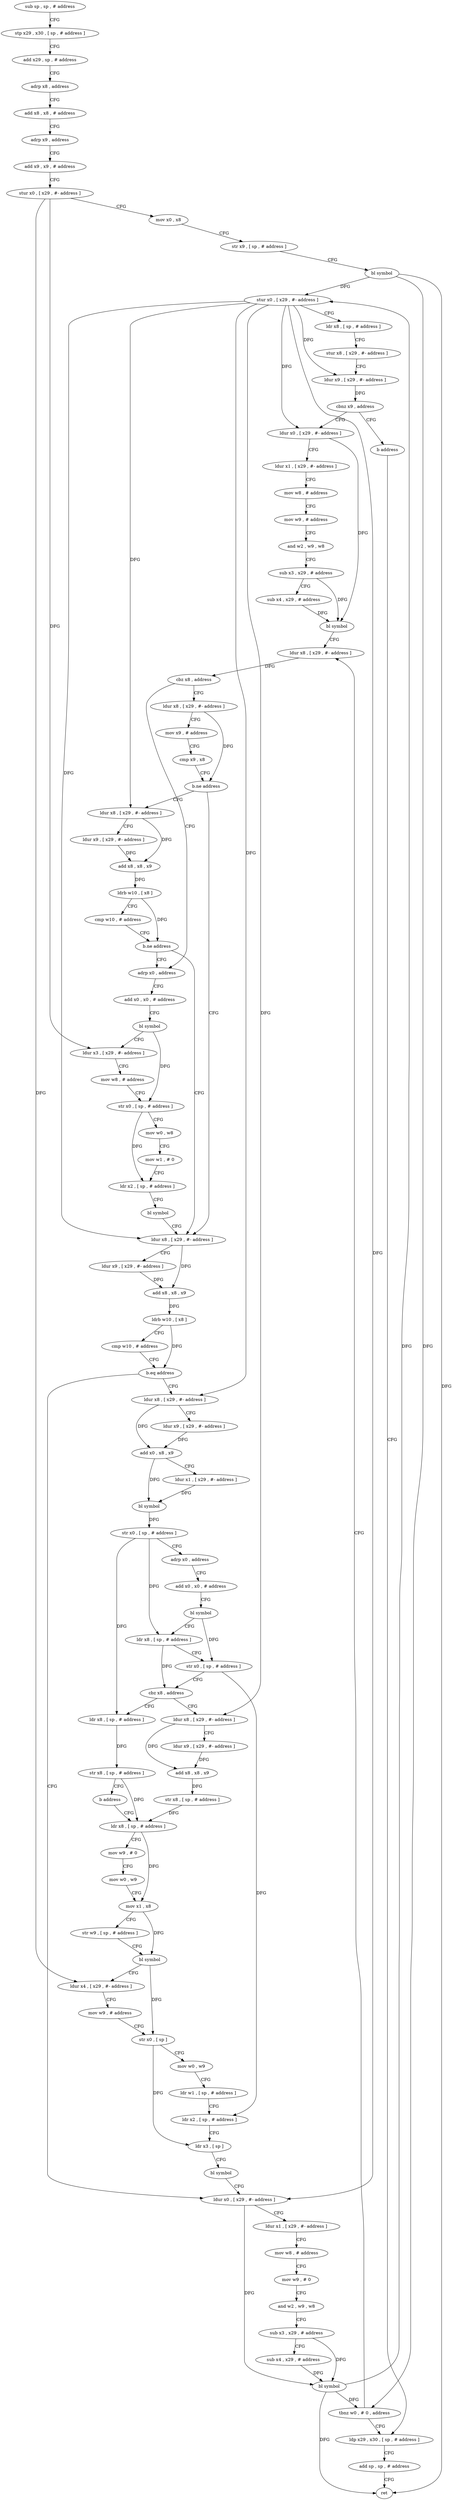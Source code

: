 digraph "func" {
"4287832" [label = "sub sp , sp , # address" ]
"4287836" [label = "stp x29 , x30 , [ sp , # address ]" ]
"4287840" [label = "add x29 , sp , # address" ]
"4287844" [label = "adrp x8 , address" ]
"4287848" [label = "add x8 , x8 , # address" ]
"4287852" [label = "adrp x9 , address" ]
"4287856" [label = "add x9 , x9 , # address" ]
"4287860" [label = "stur x0 , [ x29 , #- address ]" ]
"4287864" [label = "mov x0 , x8" ]
"4287868" [label = "str x9 , [ sp , # address ]" ]
"4287872" [label = "bl symbol" ]
"4287876" [label = "stur x0 , [ x29 , #- address ]" ]
"4287880" [label = "ldr x8 , [ sp , # address ]" ]
"4287884" [label = "stur x8 , [ x29 , #- address ]" ]
"4287888" [label = "ldur x9 , [ x29 , #- address ]" ]
"4287892" [label = "cbnz x9 , address" ]
"4287900" [label = "ldur x0 , [ x29 , #- address ]" ]
"4287896" [label = "b address" ]
"4287904" [label = "ldur x1 , [ x29 , #- address ]" ]
"4287908" [label = "mov w8 , # address" ]
"4287912" [label = "mov w9 , # address" ]
"4287916" [label = "and w2 , w9 , w8" ]
"4287920" [label = "sub x3 , x29 , # address" ]
"4287924" [label = "sub x4 , x29 , # address" ]
"4287928" [label = "bl symbol" ]
"4287932" [label = "ldur x8 , [ x29 , #- address ]" ]
"4288212" [label = "ldp x29 , x30 , [ sp , # address ]" ]
"4287980" [label = "adrp x0 , address" ]
"4287984" [label = "add x0 , x0 , # address" ]
"4287988" [label = "bl symbol" ]
"4287992" [label = "ldur x3 , [ x29 , #- address ]" ]
"4287996" [label = "mov w8 , # address" ]
"4288000" [label = "str x0 , [ sp , # address ]" ]
"4288004" [label = "mov w0 , w8" ]
"4288008" [label = "mov w1 , # 0" ]
"4288012" [label = "ldr x2 , [ sp , # address ]" ]
"4288016" [label = "bl symbol" ]
"4288020" [label = "ldur x8 , [ x29 , #- address ]" ]
"4287940" [label = "ldur x8 , [ x29 , #- address ]" ]
"4287944" [label = "mov x9 , # address" ]
"4287948" [label = "cmp x9 , x8" ]
"4287952" [label = "b.ne address" ]
"4287956" [label = "ldur x8 , [ x29 , #- address ]" ]
"4288216" [label = "add sp , sp , # address" ]
"4288220" [label = "ret" ]
"4288176" [label = "ldur x0 , [ x29 , #- address ]" ]
"4288180" [label = "ldur x1 , [ x29 , #- address ]" ]
"4288184" [label = "mov w8 , # address" ]
"4288188" [label = "mov w9 , # 0" ]
"4288192" [label = "and w2 , w9 , w8" ]
"4288196" [label = "sub x3 , x29 , # address" ]
"4288200" [label = "sub x4 , x29 , # address" ]
"4288204" [label = "bl symbol" ]
"4288208" [label = "tbnz w0 , # 0 , address" ]
"4288044" [label = "ldur x8 , [ x29 , #- address ]" ]
"4288048" [label = "ldur x9 , [ x29 , #- address ]" ]
"4288052" [label = "add x0 , x8 , x9" ]
"4288056" [label = "ldur x1 , [ x29 , #- address ]" ]
"4288060" [label = "bl symbol" ]
"4288064" [label = "str x0 , [ sp , # address ]" ]
"4288068" [label = "adrp x0 , address" ]
"4288072" [label = "add x0 , x0 , # address" ]
"4288076" [label = "bl symbol" ]
"4288080" [label = "ldr x8 , [ sp , # address ]" ]
"4288084" [label = "str x0 , [ sp , # address ]" ]
"4288088" [label = "cbz x8 , address" ]
"4288104" [label = "ldur x8 , [ x29 , #- address ]" ]
"4288092" [label = "ldr x8 , [ sp , # address ]" ]
"4288024" [label = "ldur x9 , [ x29 , #- address ]" ]
"4288028" [label = "add x8 , x8 , x9" ]
"4288032" [label = "ldrb w10 , [ x8 ]" ]
"4288036" [label = "cmp w10 , # address" ]
"4288040" [label = "b.eq address" ]
"4287960" [label = "ldur x9 , [ x29 , #- address ]" ]
"4287964" [label = "add x8 , x8 , x9" ]
"4287968" [label = "ldrb w10 , [ x8 ]" ]
"4287972" [label = "cmp w10 , # address" ]
"4287976" [label = "b.ne address" ]
"4287936" [label = "cbz x8 , address" ]
"4288108" [label = "ldur x9 , [ x29 , #- address ]" ]
"4288112" [label = "add x8 , x8 , x9" ]
"4288116" [label = "str x8 , [ sp , # address ]" ]
"4288120" [label = "ldr x8 , [ sp , # address ]" ]
"4288096" [label = "str x8 , [ sp , # address ]" ]
"4288100" [label = "b address" ]
"4288124" [label = "mov w9 , # 0" ]
"4288128" [label = "mov w0 , w9" ]
"4288132" [label = "mov x1 , x8" ]
"4288136" [label = "str w9 , [ sp , # address ]" ]
"4288140" [label = "bl symbol" ]
"4288144" [label = "ldur x4 , [ x29 , #- address ]" ]
"4288148" [label = "mov w9 , # address" ]
"4288152" [label = "str x0 , [ sp ]" ]
"4288156" [label = "mov w0 , w9" ]
"4288160" [label = "ldr w1 , [ sp , # address ]" ]
"4288164" [label = "ldr x2 , [ sp , # address ]" ]
"4288168" [label = "ldr x3 , [ sp ]" ]
"4288172" [label = "bl symbol" ]
"4287832" -> "4287836" [ label = "CFG" ]
"4287836" -> "4287840" [ label = "CFG" ]
"4287840" -> "4287844" [ label = "CFG" ]
"4287844" -> "4287848" [ label = "CFG" ]
"4287848" -> "4287852" [ label = "CFG" ]
"4287852" -> "4287856" [ label = "CFG" ]
"4287856" -> "4287860" [ label = "CFG" ]
"4287860" -> "4287864" [ label = "CFG" ]
"4287860" -> "4287992" [ label = "DFG" ]
"4287860" -> "4288144" [ label = "DFG" ]
"4287864" -> "4287868" [ label = "CFG" ]
"4287868" -> "4287872" [ label = "CFG" ]
"4287872" -> "4287876" [ label = "DFG" ]
"4287872" -> "4288220" [ label = "DFG" ]
"4287872" -> "4288208" [ label = "DFG" ]
"4287876" -> "4287880" [ label = "CFG" ]
"4287876" -> "4287888" [ label = "DFG" ]
"4287876" -> "4287900" [ label = "DFG" ]
"4287876" -> "4288020" [ label = "DFG" ]
"4287876" -> "4287956" [ label = "DFG" ]
"4287876" -> "4288176" [ label = "DFG" ]
"4287876" -> "4288044" [ label = "DFG" ]
"4287876" -> "4288104" [ label = "DFG" ]
"4287880" -> "4287884" [ label = "CFG" ]
"4287884" -> "4287888" [ label = "CFG" ]
"4287888" -> "4287892" [ label = "DFG" ]
"4287892" -> "4287900" [ label = "CFG" ]
"4287892" -> "4287896" [ label = "CFG" ]
"4287900" -> "4287904" [ label = "CFG" ]
"4287900" -> "4287928" [ label = "DFG" ]
"4287896" -> "4288212" [ label = "CFG" ]
"4287904" -> "4287908" [ label = "CFG" ]
"4287908" -> "4287912" [ label = "CFG" ]
"4287912" -> "4287916" [ label = "CFG" ]
"4287916" -> "4287920" [ label = "CFG" ]
"4287920" -> "4287924" [ label = "CFG" ]
"4287920" -> "4287928" [ label = "DFG" ]
"4287924" -> "4287928" [ label = "DFG" ]
"4287928" -> "4287932" [ label = "CFG" ]
"4287932" -> "4287936" [ label = "DFG" ]
"4288212" -> "4288216" [ label = "CFG" ]
"4287980" -> "4287984" [ label = "CFG" ]
"4287984" -> "4287988" [ label = "CFG" ]
"4287988" -> "4287992" [ label = "CFG" ]
"4287988" -> "4288000" [ label = "DFG" ]
"4287992" -> "4287996" [ label = "CFG" ]
"4287996" -> "4288000" [ label = "CFG" ]
"4288000" -> "4288004" [ label = "CFG" ]
"4288000" -> "4288012" [ label = "DFG" ]
"4288004" -> "4288008" [ label = "CFG" ]
"4288008" -> "4288012" [ label = "CFG" ]
"4288012" -> "4288016" [ label = "CFG" ]
"4288016" -> "4288020" [ label = "CFG" ]
"4288020" -> "4288024" [ label = "CFG" ]
"4288020" -> "4288028" [ label = "DFG" ]
"4287940" -> "4287944" [ label = "CFG" ]
"4287940" -> "4287952" [ label = "DFG" ]
"4287944" -> "4287948" [ label = "CFG" ]
"4287948" -> "4287952" [ label = "CFG" ]
"4287952" -> "4288020" [ label = "CFG" ]
"4287952" -> "4287956" [ label = "CFG" ]
"4287956" -> "4287960" [ label = "CFG" ]
"4287956" -> "4287964" [ label = "DFG" ]
"4288216" -> "4288220" [ label = "CFG" ]
"4288176" -> "4288180" [ label = "CFG" ]
"4288176" -> "4288204" [ label = "DFG" ]
"4288180" -> "4288184" [ label = "CFG" ]
"4288184" -> "4288188" [ label = "CFG" ]
"4288188" -> "4288192" [ label = "CFG" ]
"4288192" -> "4288196" [ label = "CFG" ]
"4288196" -> "4288200" [ label = "CFG" ]
"4288196" -> "4288204" [ label = "DFG" ]
"4288200" -> "4288204" [ label = "DFG" ]
"4288204" -> "4288208" [ label = "DFG" ]
"4288204" -> "4287876" [ label = "DFG" ]
"4288204" -> "4288220" [ label = "DFG" ]
"4288208" -> "4287932" [ label = "CFG" ]
"4288208" -> "4288212" [ label = "CFG" ]
"4288044" -> "4288048" [ label = "CFG" ]
"4288044" -> "4288052" [ label = "DFG" ]
"4288048" -> "4288052" [ label = "DFG" ]
"4288052" -> "4288056" [ label = "CFG" ]
"4288052" -> "4288060" [ label = "DFG" ]
"4288056" -> "4288060" [ label = "DFG" ]
"4288060" -> "4288064" [ label = "DFG" ]
"4288064" -> "4288068" [ label = "CFG" ]
"4288064" -> "4288080" [ label = "DFG" ]
"4288064" -> "4288092" [ label = "DFG" ]
"4288068" -> "4288072" [ label = "CFG" ]
"4288072" -> "4288076" [ label = "CFG" ]
"4288076" -> "4288080" [ label = "CFG" ]
"4288076" -> "4288084" [ label = "DFG" ]
"4288080" -> "4288084" [ label = "CFG" ]
"4288080" -> "4288088" [ label = "DFG" ]
"4288084" -> "4288088" [ label = "CFG" ]
"4288084" -> "4288164" [ label = "DFG" ]
"4288088" -> "4288104" [ label = "CFG" ]
"4288088" -> "4288092" [ label = "CFG" ]
"4288104" -> "4288108" [ label = "CFG" ]
"4288104" -> "4288112" [ label = "DFG" ]
"4288092" -> "4288096" [ label = "DFG" ]
"4288024" -> "4288028" [ label = "DFG" ]
"4288028" -> "4288032" [ label = "DFG" ]
"4288032" -> "4288036" [ label = "CFG" ]
"4288032" -> "4288040" [ label = "DFG" ]
"4288036" -> "4288040" [ label = "CFG" ]
"4288040" -> "4288176" [ label = "CFG" ]
"4288040" -> "4288044" [ label = "CFG" ]
"4287960" -> "4287964" [ label = "DFG" ]
"4287964" -> "4287968" [ label = "DFG" ]
"4287968" -> "4287972" [ label = "CFG" ]
"4287968" -> "4287976" [ label = "DFG" ]
"4287972" -> "4287976" [ label = "CFG" ]
"4287976" -> "4288020" [ label = "CFG" ]
"4287976" -> "4287980" [ label = "CFG" ]
"4287936" -> "4287980" [ label = "CFG" ]
"4287936" -> "4287940" [ label = "CFG" ]
"4288108" -> "4288112" [ label = "DFG" ]
"4288112" -> "4288116" [ label = "DFG" ]
"4288116" -> "4288120" [ label = "DFG" ]
"4288120" -> "4288124" [ label = "CFG" ]
"4288120" -> "4288132" [ label = "DFG" ]
"4288096" -> "4288100" [ label = "CFG" ]
"4288096" -> "4288120" [ label = "DFG" ]
"4288100" -> "4288120" [ label = "CFG" ]
"4288124" -> "4288128" [ label = "CFG" ]
"4288128" -> "4288132" [ label = "CFG" ]
"4288132" -> "4288136" [ label = "CFG" ]
"4288132" -> "4288140" [ label = "DFG" ]
"4288136" -> "4288140" [ label = "CFG" ]
"4288140" -> "4288144" [ label = "CFG" ]
"4288140" -> "4288152" [ label = "DFG" ]
"4288144" -> "4288148" [ label = "CFG" ]
"4288148" -> "4288152" [ label = "CFG" ]
"4288152" -> "4288156" [ label = "CFG" ]
"4288152" -> "4288168" [ label = "DFG" ]
"4288156" -> "4288160" [ label = "CFG" ]
"4288160" -> "4288164" [ label = "CFG" ]
"4288164" -> "4288168" [ label = "CFG" ]
"4288168" -> "4288172" [ label = "CFG" ]
"4288172" -> "4288176" [ label = "CFG" ]
}

